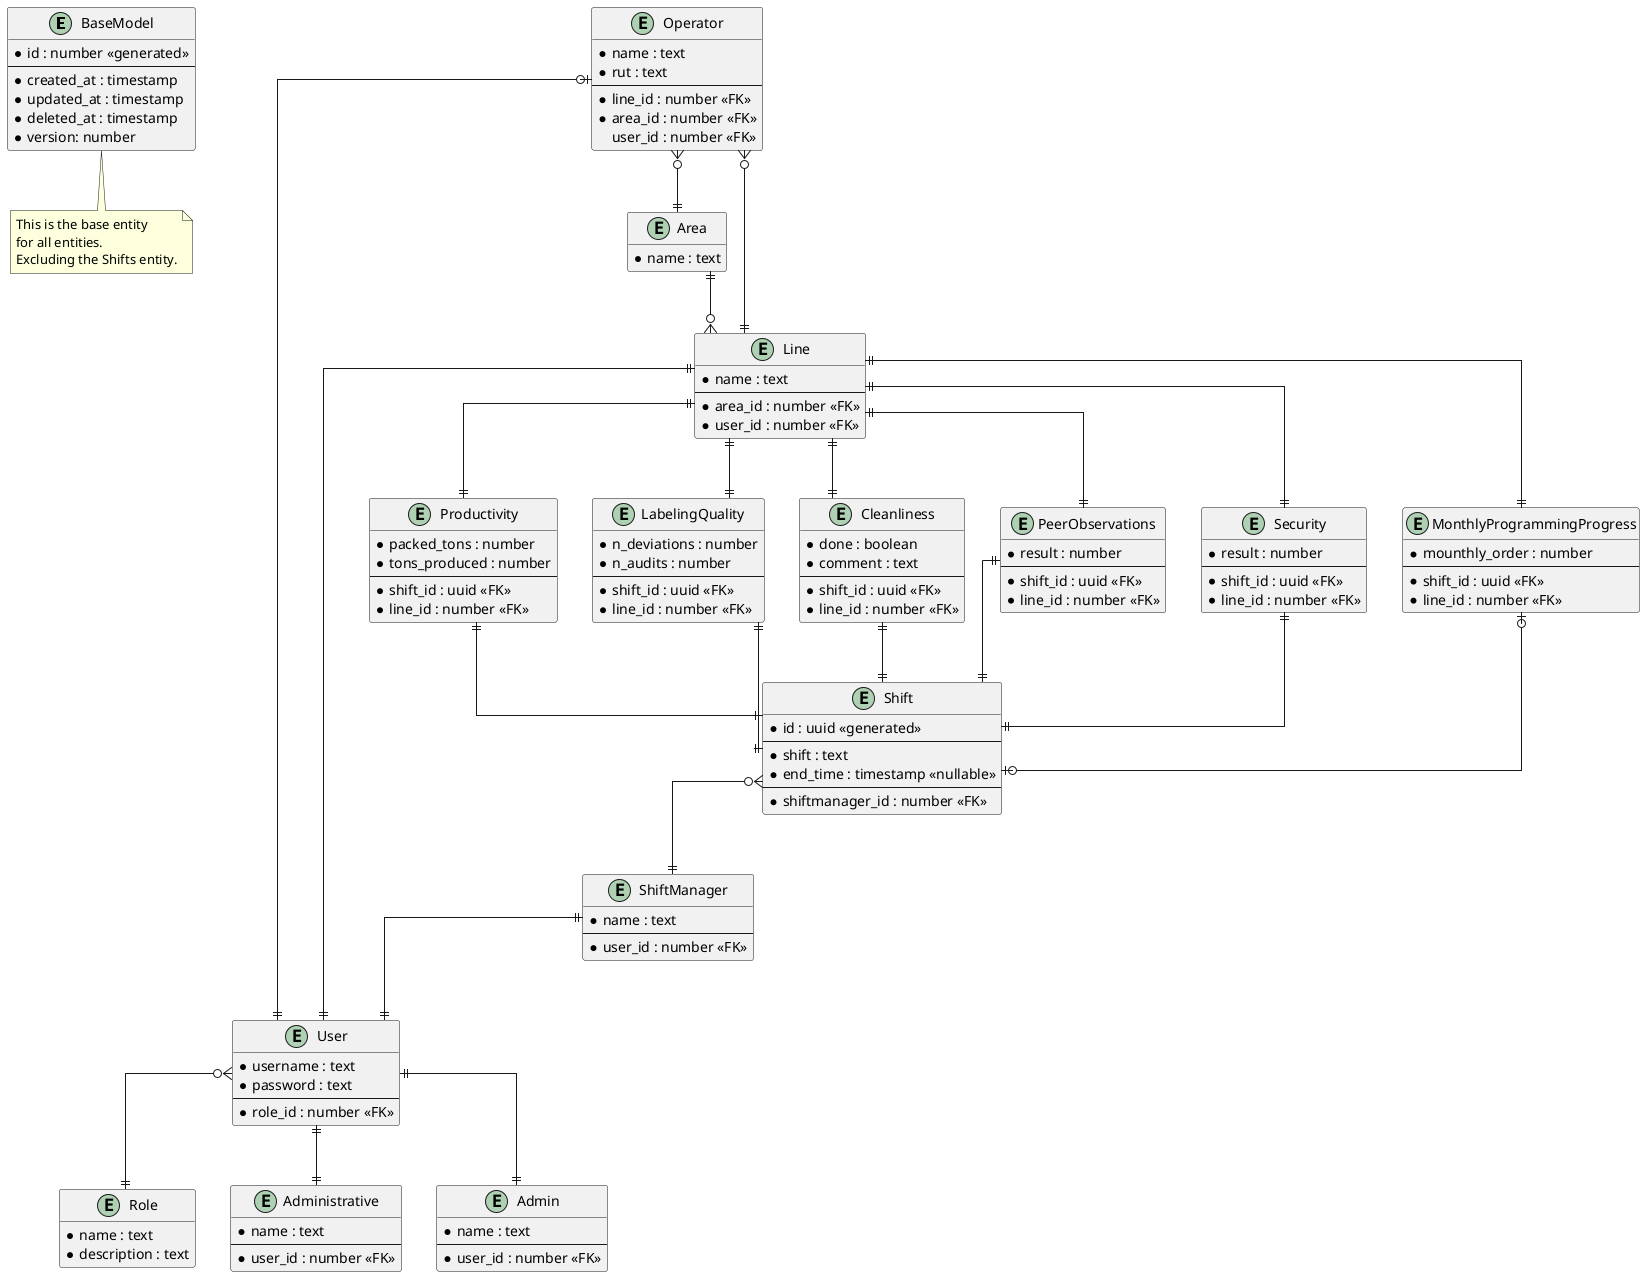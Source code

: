 @startuml ER-Diagram
hide empty methods
skinparam linetype ortho


entity BaseModel {
    * id : number <<generated>>
    --
    * created_at : timestamp
    * updated_at : timestamp
    * deleted_at : timestamp
    * version: number
}

entity Role {
    * name : text
    * description : text
}

entity User {
    * username : text
    * password : text
    --
    * role_id : number <<FK>>
}

entity Administrative {
    * name : text
    --
    * user_id : number <<FK>>
}

entity Admin {
    * name : text
    --
    * user_id : number <<FK>>
}

entity ShiftManager {
    * name : text
    --
    * user_id : number <<FK>>
}


entity Area {
    * name : text
}

entity Line {
    * name : text
    --
    * area_id : number <<FK>>
    * user_id : number <<FK>>
}

entity Operator {
    * name : text
    * rut : text
    --
    * line_id : number <<FK>>
    * area_id : number <<FK>>
    user_id : number <<FK>>
}

entity Productivity {
    * packed_tons : number
    * tons_produced : number
    --
    * shift_id : uuid <<FK>>
    * line_id : number <<FK>>
}

entity LabelingQuality {
    * n_deviations : number
    * n_audits : number
    --
    * shift_id : uuid <<FK>>
    * line_id : number <<FK>>
}

entity Cleanliness {
    * done : boolean
    * comment : text
    --
    * shift_id : uuid <<FK>>
    * line_id : number <<FK>>
}

entity PeerObservations {
    * result : number
    --
    * shift_id : uuid <<FK>>
    * line_id : number <<FK>>
}

entity Security {
    * result : number
    --
    * shift_id : uuid <<FK>>
    * line_id : number <<FK>>
}

entity MonthlyProgrammingProgress {
    * mounthly_order : number
    --
    * shift_id : uuid <<FK>>
    * line_id : number <<FK>>
}

entity Shift{
    * id : uuid <<generated>>
    --
    * shift : text
    * end_time : timestamp <<nullable>>
    --
    * shiftmanager_id : number <<FK>>
}

note bottom of BaseModel
    This is the base entity
    for all entities.
    Excluding the Shifts entity.
end note

Line ||--|| User
User ||--|| Administrative
User ||--|| Admin
ShiftManager ||--|| User
Operator |o--|| User
User }o--|| Role
Operator }o--|| Line
Operator }o--|| Area
Area ||--o{ Line

Shift }o--|| ShiftManager

Productivity ||--|| Shift
LabelingQuality ||--|| Shift
Cleanliness ||--|| Shift
PeerObservations ||--|| Shift
Security ||--|| Shift
MonthlyProgrammingProgress |o--o| Shift

Line ||--|| Productivity
Line ||--|| LabelingQuality
Line ||--|| Cleanliness
Line ||--|| PeerObservations
Line ||--|| Security
Line ||--|| MonthlyProgrammingProgress


@enduml
